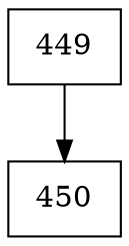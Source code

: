 digraph G {
  node [shape=record];
  node0 [label="{449}"];
  node0 -> node1;
  node1 [label="{450}"];
}
